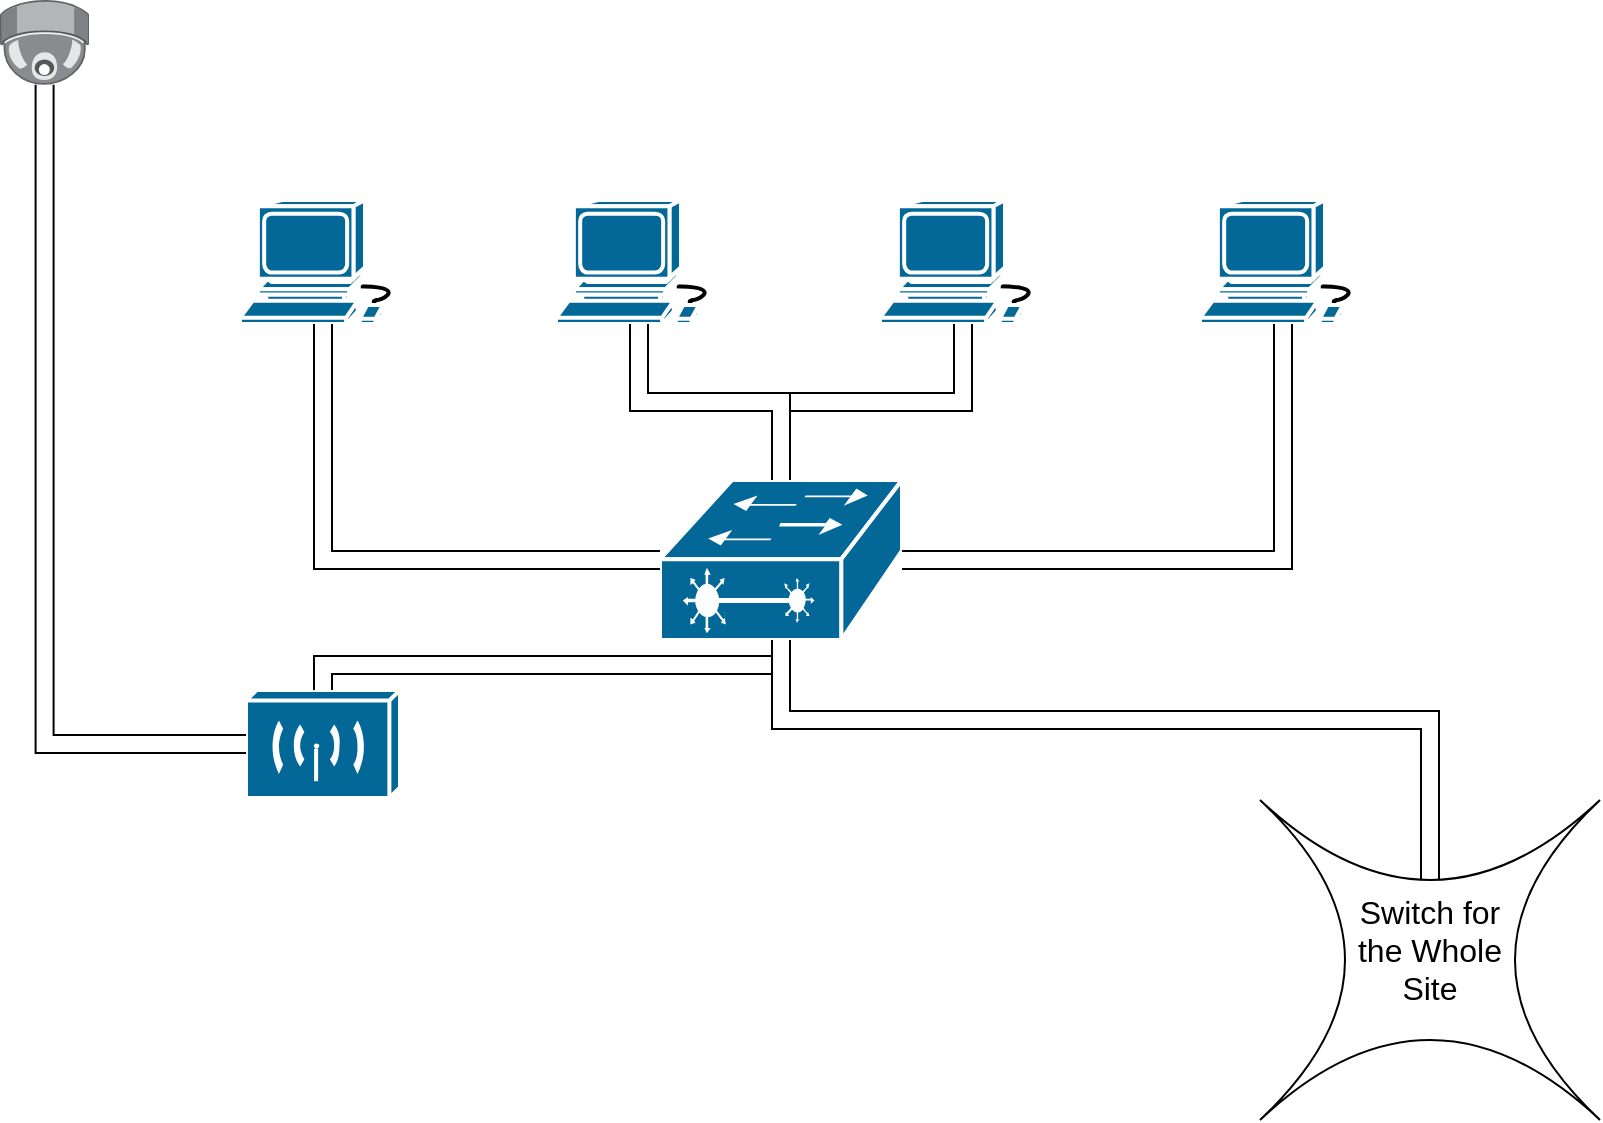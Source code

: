 <mxfile version="21.6.8" type="device">
  <diagram name="Page-1" id="c37626ed-c26b-45fb-9056-f9ebc6bb27b6">
    <mxGraphModel dx="1050" dy="671" grid="1" gridSize="10" guides="1" tooltips="1" connect="1" arrows="1" fold="1" page="1" pageScale="1" pageWidth="1100" pageHeight="850" background="none" math="0" shadow="0">
      <root>
        <mxCell id="0" />
        <mxCell id="1" parent="0" />
        <mxCell id="X7g-AbsX8dre6LvzIPjX-1" value="" style="shape=mxgraph.cisco.switches.layer_2_remote_switch;sketch=0;html=1;pointerEvents=1;dashed=0;fillColor=#036897;strokeColor=#ffffff;strokeWidth=2;verticalLabelPosition=bottom;verticalAlign=top;align=center;outlineConnect=0;fontSize=16;" vertex="1" parent="1">
          <mxGeometry x="530" y="320" width="121" height="80" as="geometry" />
        </mxCell>
        <mxCell id="X7g-AbsX8dre6LvzIPjX-2" value="" style="shape=mxgraph.cisco.computers_and_peripherals.workstation;sketch=0;html=1;pointerEvents=1;dashed=0;fillColor=#036897;strokeColor=#ffffff;strokeWidth=2;verticalLabelPosition=bottom;verticalAlign=top;align=center;outlineConnect=0;fontSize=16;" vertex="1" parent="1">
          <mxGeometry x="320" y="180" width="83" height="62" as="geometry" />
        </mxCell>
        <mxCell id="X7g-AbsX8dre6LvzIPjX-3" value="" style="shape=mxgraph.cisco.computers_and_peripherals.workstation;sketch=0;html=1;pointerEvents=1;dashed=0;fillColor=#036897;strokeColor=#ffffff;strokeWidth=2;verticalLabelPosition=bottom;verticalAlign=top;align=center;outlineConnect=0;fontSize=16;" vertex="1" parent="1">
          <mxGeometry x="478" y="180" width="83" height="62" as="geometry" />
        </mxCell>
        <mxCell id="X7g-AbsX8dre6LvzIPjX-4" value="" style="shape=mxgraph.cisco.computers_and_peripherals.workstation;sketch=0;html=1;pointerEvents=1;dashed=0;fillColor=#036897;strokeColor=#ffffff;strokeWidth=2;verticalLabelPosition=bottom;verticalAlign=top;align=center;outlineConnect=0;fontSize=16;" vertex="1" parent="1">
          <mxGeometry x="640" y="180" width="83" height="62" as="geometry" />
        </mxCell>
        <mxCell id="X7g-AbsX8dre6LvzIPjX-5" value="" style="shape=mxgraph.cisco.computers_and_peripherals.workstation;sketch=0;html=1;pointerEvents=1;dashed=0;fillColor=#036897;strokeColor=#ffffff;strokeWidth=2;verticalLabelPosition=bottom;verticalAlign=top;align=center;outlineConnect=0;fontSize=16;" vertex="1" parent="1">
          <mxGeometry x="800" y="180" width="83" height="62" as="geometry" />
        </mxCell>
        <mxCell id="X7g-AbsX8dre6LvzIPjX-6" value="" style="shape=filledEdge;curved=0;rounded=0;fixDash=1;endArrow=none;strokeWidth=10;fillColor=#ffffff;edgeStyle=orthogonalEdgeStyle;html=1;fontSize=12;startSize=8;endSize=8;exitX=1;exitY=0.5;exitDx=0;exitDy=0;exitPerimeter=0;entryX=0.5;entryY=1;entryDx=0;entryDy=0;entryPerimeter=0;" edge="1" parent="1" source="X7g-AbsX8dre6LvzIPjX-1" target="X7g-AbsX8dre6LvzIPjX-5">
          <mxGeometry width="60" height="40" relative="1" as="geometry">
            <mxPoint x="640" y="380" as="sourcePoint" />
            <mxPoint x="700" y="340" as="targetPoint" />
          </mxGeometry>
        </mxCell>
        <mxCell id="X7g-AbsX8dre6LvzIPjX-7" value="" style="shape=filledEdge;curved=0;rounded=0;fixDash=1;endArrow=none;strokeWidth=10;fillColor=#ffffff;edgeStyle=orthogonalEdgeStyle;html=1;fontSize=12;startSize=8;endSize=8;" edge="1" parent="1" source="X7g-AbsX8dre6LvzIPjX-1" target="X7g-AbsX8dre6LvzIPjX-4">
          <mxGeometry width="60" height="40" relative="1" as="geometry">
            <mxPoint x="630" y="310" as="sourcePoint" />
            <mxPoint x="700" y="340" as="targetPoint" />
          </mxGeometry>
        </mxCell>
        <mxCell id="X7g-AbsX8dre6LvzIPjX-8" value="" style="shape=filledEdge;curved=0;rounded=0;fixDash=1;endArrow=none;strokeWidth=10;fillColor=#ffffff;edgeStyle=orthogonalEdgeStyle;html=1;fontSize=12;startSize=8;endSize=8;exitX=0.5;exitY=0;exitDx=0;exitDy=0;exitPerimeter=0;entryX=0.5;entryY=1;entryDx=0;entryDy=0;entryPerimeter=0;" edge="1" parent="1" source="X7g-AbsX8dre6LvzIPjX-1" target="X7g-AbsX8dre6LvzIPjX-3">
          <mxGeometry width="60" height="40" relative="1" as="geometry">
            <mxPoint x="640" y="380" as="sourcePoint" />
            <mxPoint x="700" y="340" as="targetPoint" />
          </mxGeometry>
        </mxCell>
        <mxCell id="X7g-AbsX8dre6LvzIPjX-9" value="" style="shape=filledEdge;curved=0;rounded=0;fixDash=1;endArrow=none;strokeWidth=10;fillColor=#ffffff;edgeStyle=orthogonalEdgeStyle;html=1;fontSize=12;startSize=8;endSize=8;exitX=0;exitY=0.5;exitDx=0;exitDy=0;exitPerimeter=0;entryX=0.5;entryY=1;entryDx=0;entryDy=0;entryPerimeter=0;" edge="1" parent="1" source="X7g-AbsX8dre6LvzIPjX-1" target="X7g-AbsX8dre6LvzIPjX-2">
          <mxGeometry width="60" height="40" relative="1" as="geometry">
            <mxPoint x="640" y="380" as="sourcePoint" />
            <mxPoint x="700" y="340" as="targetPoint" />
          </mxGeometry>
        </mxCell>
        <mxCell id="X7g-AbsX8dre6LvzIPjX-11" value="" style="shape=mxgraph.cisco.wireless.wireless_transport;sketch=0;html=1;pointerEvents=1;dashed=0;fillColor=#036897;strokeColor=#ffffff;strokeWidth=2;verticalLabelPosition=bottom;verticalAlign=top;align=center;outlineConnect=0;fontSize=16;" vertex="1" parent="1">
          <mxGeometry x="323" y="425" width="77" height="54" as="geometry" />
        </mxCell>
        <mxCell id="X7g-AbsX8dre6LvzIPjX-12" value="" style="shape=filledEdge;curved=0;rounded=0;fixDash=1;endArrow=none;strokeWidth=10;fillColor=#ffffff;edgeStyle=orthogonalEdgeStyle;html=1;fontSize=12;startSize=8;endSize=8;exitX=0.5;exitY=1;exitDx=0;exitDy=0;exitPerimeter=0;entryX=0.5;entryY=0;entryDx=0;entryDy=0;entryPerimeter=0;" edge="1" parent="1" source="X7g-AbsX8dre6LvzIPjX-1" target="X7g-AbsX8dre6LvzIPjX-11">
          <mxGeometry width="60" height="40" relative="1" as="geometry">
            <mxPoint x="640" y="380" as="sourcePoint" />
            <mxPoint x="700" y="340" as="targetPoint" />
          </mxGeometry>
        </mxCell>
        <mxCell id="X7g-AbsX8dre6LvzIPjX-13" value="" style="shape=filledEdge;curved=0;rounded=0;fixDash=1;endArrow=none;strokeWidth=10;fillColor=#ffffff;edgeStyle=orthogonalEdgeStyle;html=1;fontSize=12;startSize=8;endSize=8;exitX=0.5;exitY=1;exitDx=0;exitDy=0;exitPerimeter=0;entryX=0.5;entryY=0.25;entryDx=0;entryDy=0;entryPerimeter=0;" edge="1" parent="1" source="X7g-AbsX8dre6LvzIPjX-1" target="X7g-AbsX8dre6LvzIPjX-17">
          <mxGeometry width="60" height="40" relative="1" as="geometry">
            <mxPoint x="640" y="380" as="sourcePoint" />
            <mxPoint x="822.5" y="440" as="targetPoint" />
          </mxGeometry>
        </mxCell>
        <mxCell id="X7g-AbsX8dre6LvzIPjX-14" value="" style="shape=filledEdge;curved=0;rounded=0;fixDash=1;endArrow=none;strokeWidth=10;fillColor=#ffffff;edgeStyle=orthogonalEdgeStyle;html=1;fontSize=12;startSize=8;endSize=8;exitX=0;exitY=0.5;exitDx=0;exitDy=0;exitPerimeter=0;" edge="1" parent="1" source="X7g-AbsX8dre6LvzIPjX-11" target="X7g-AbsX8dre6LvzIPjX-15">
          <mxGeometry width="60" height="40" relative="1" as="geometry">
            <mxPoint x="640" y="380" as="sourcePoint" />
            <mxPoint x="200" y="80" as="targetPoint" />
          </mxGeometry>
        </mxCell>
        <mxCell id="X7g-AbsX8dre6LvzIPjX-15" value="" style="image;points=[];aspect=fixed;html=1;align=center;shadow=0;dashed=0;image=img/lib/allied_telesis/security/Surveillance_Camera_Ceiling.svg;fontSize=16;" vertex="1" parent="1">
          <mxGeometry x="200" y="80" width="44.58" height="42.42" as="geometry" />
        </mxCell>
        <mxCell id="X7g-AbsX8dre6LvzIPjX-17" value="" style="shape=switch;whiteSpace=wrap;html=1;fontSize=16;" vertex="1" parent="1">
          <mxGeometry x="830" y="480" width="170" height="160" as="geometry" />
        </mxCell>
        <mxCell id="X7g-AbsX8dre6LvzIPjX-18" value="Switch for the Whole Site" style="text;html=1;strokeColor=none;fillColor=none;align=center;verticalAlign=middle;whiteSpace=wrap;rounded=0;fontSize=16;" vertex="1" parent="1">
          <mxGeometry x="876.25" y="540" width="77.5" height="30" as="geometry" />
        </mxCell>
        <mxCell id="X7g-AbsX8dre6LvzIPjX-19" style="edgeStyle=none;curved=1;rounded=0;orthogonalLoop=1;jettySize=auto;html=1;exitX=1;exitY=0.5;exitDx=0;exitDy=0;fontSize=12;startSize=8;endSize=8;" edge="1" parent="1" source="X7g-AbsX8dre6LvzIPjX-18" target="X7g-AbsX8dre6LvzIPjX-18">
          <mxGeometry relative="1" as="geometry" />
        </mxCell>
      </root>
    </mxGraphModel>
  </diagram>
</mxfile>
